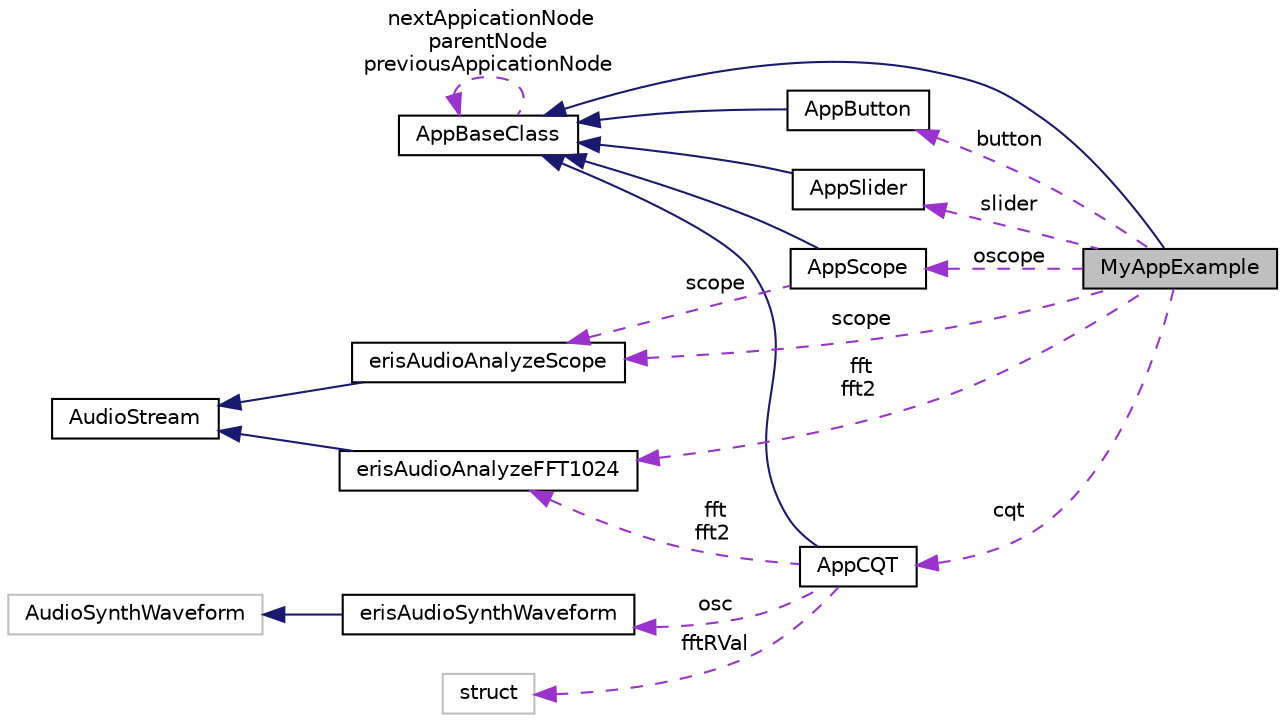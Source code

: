 digraph "MyAppExample"
{
 // LATEX_PDF_SIZE
  edge [fontname="Helvetica",fontsize="10",labelfontname="Helvetica",labelfontsize="10"];
  node [fontname="Helvetica",fontsize="10",shape=record];
  rankdir="LR";
  Node1 [label="MyAppExample",height=0.2,width=0.4,color="black", fillcolor="grey75", style="filled", fontcolor="black",tooltip=" "];
  Node2 -> Node1 [dir="back",color="midnightblue",fontsize="10",style="solid",fontname="Helvetica"];
  Node2 [label="AppBaseClass",height=0.2,width=0.4,color="black", fillcolor="white", style="filled",URL="$class_app_base_class.html",tooltip=" "];
  Node2 -> Node2 [dir="back",color="darkorchid3",fontsize="10",style="dashed",label=" nextAppicationNode\nparentNode\npreviousAppicationNode" ,fontname="Helvetica"];
  Node3 -> Node1 [dir="back",color="darkorchid3",fontsize="10",style="dashed",label=" scope" ,fontname="Helvetica"];
  Node3 [label="erisAudioAnalyzeScope",height=0.2,width=0.4,color="black", fillcolor="white", style="filled",URL="$classeris_audio_analyze_scope.html",tooltip=" "];
  Node4 -> Node3 [dir="back",color="midnightblue",fontsize="10",style="solid",fontname="Helvetica"];
  Node4 [label="AudioStream",height=0.2,width=0.4,color="black", fillcolor="white", style="filled",URL="$class_audio_stream.html",tooltip=" "];
  Node5 -> Node1 [dir="back",color="darkorchid3",fontsize="10",style="dashed",label=" fft\nfft2" ,fontname="Helvetica"];
  Node5 [label="erisAudioAnalyzeFFT1024",height=0.2,width=0.4,color="black", fillcolor="white", style="filled",URL="$classeris_audio_analyze_f_f_t1024.html",tooltip=" "];
  Node4 -> Node5 [dir="back",color="midnightblue",fontsize="10",style="solid",fontname="Helvetica"];
  Node6 -> Node1 [dir="back",color="darkorchid3",fontsize="10",style="dashed",label=" cqt" ,fontname="Helvetica"];
  Node6 [label="AppCQT",height=0.2,width=0.4,color="black", fillcolor="white", style="filled",URL="$class_app_c_q_t.html",tooltip=" "];
  Node2 -> Node6 [dir="back",color="midnightblue",fontsize="10",style="solid",fontname="Helvetica"];
  Node5 -> Node6 [dir="back",color="darkorchid3",fontsize="10",style="dashed",label=" fft\nfft2" ,fontname="Helvetica"];
  Node7 -> Node6 [dir="back",color="darkorchid3",fontsize="10",style="dashed",label=" fftRVal" ,fontname="Helvetica"];
  Node7 [label="struct",height=0.2,width=0.4,color="grey75", fillcolor="white", style="filled",tooltip=" "];
  Node8 -> Node6 [dir="back",color="darkorchid3",fontsize="10",style="dashed",label=" osc" ,fontname="Helvetica"];
  Node8 [label="erisAudioSynthWaveform",height=0.2,width=0.4,color="black", fillcolor="white", style="filled",URL="$classeris_audio_synth_waveform.html",tooltip=" "];
  Node9 -> Node8 [dir="back",color="midnightblue",fontsize="10",style="solid",fontname="Helvetica"];
  Node9 [label="AudioSynthWaveform",height=0.2,width=0.4,color="grey75", fillcolor="white", style="filled",tooltip=" "];
  Node10 -> Node1 [dir="back",color="darkorchid3",fontsize="10",style="dashed",label=" button" ,fontname="Helvetica"];
  Node10 [label="AppButton",height=0.2,width=0.4,color="black", fillcolor="white", style="filled",URL="$class_app_button.html",tooltip=" "];
  Node2 -> Node10 [dir="back",color="midnightblue",fontsize="10",style="solid",fontname="Helvetica"];
  Node11 -> Node1 [dir="back",color="darkorchid3",fontsize="10",style="dashed",label=" oscope" ,fontname="Helvetica"];
  Node11 [label="AppScope",height=0.2,width=0.4,color="black", fillcolor="white", style="filled",URL="$class_app_scope.html",tooltip=" "];
  Node2 -> Node11 [dir="back",color="midnightblue",fontsize="10",style="solid",fontname="Helvetica"];
  Node3 -> Node11 [dir="back",color="darkorchid3",fontsize="10",style="dashed",label=" scope" ,fontname="Helvetica"];
  Node12 -> Node1 [dir="back",color="darkorchid3",fontsize="10",style="dashed",label=" slider" ,fontname="Helvetica"];
  Node12 [label="AppSlider",height=0.2,width=0.4,color="black", fillcolor="white", style="filled",URL="$class_app_slider.html",tooltip=" "];
  Node2 -> Node12 [dir="back",color="midnightblue",fontsize="10",style="solid",fontname="Helvetica"];
}
